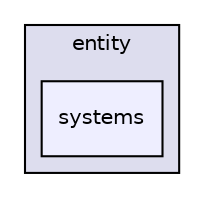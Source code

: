 digraph "src/entity/systems" {
  compound=true
  node [ fontsize="10", fontname="Helvetica"];
  edge [ labelfontsize="10", labelfontname="Helvetica"];
  subgraph clusterdir_b6f0bb288e976a059ae88387d5b9ae90 {
    graph [ bgcolor="#ddddee", pencolor="black", label="entity" fontname="Helvetica", fontsize="10", URL="dir_b6f0bb288e976a059ae88387d5b9ae90.html"]
  dir_6d75c1a4729de9ad342162a00731ea72 [shape=box, label="systems", style="filled", fillcolor="#eeeeff", pencolor="black", URL="dir_6d75c1a4729de9ad342162a00731ea72.html"];
  }
}

